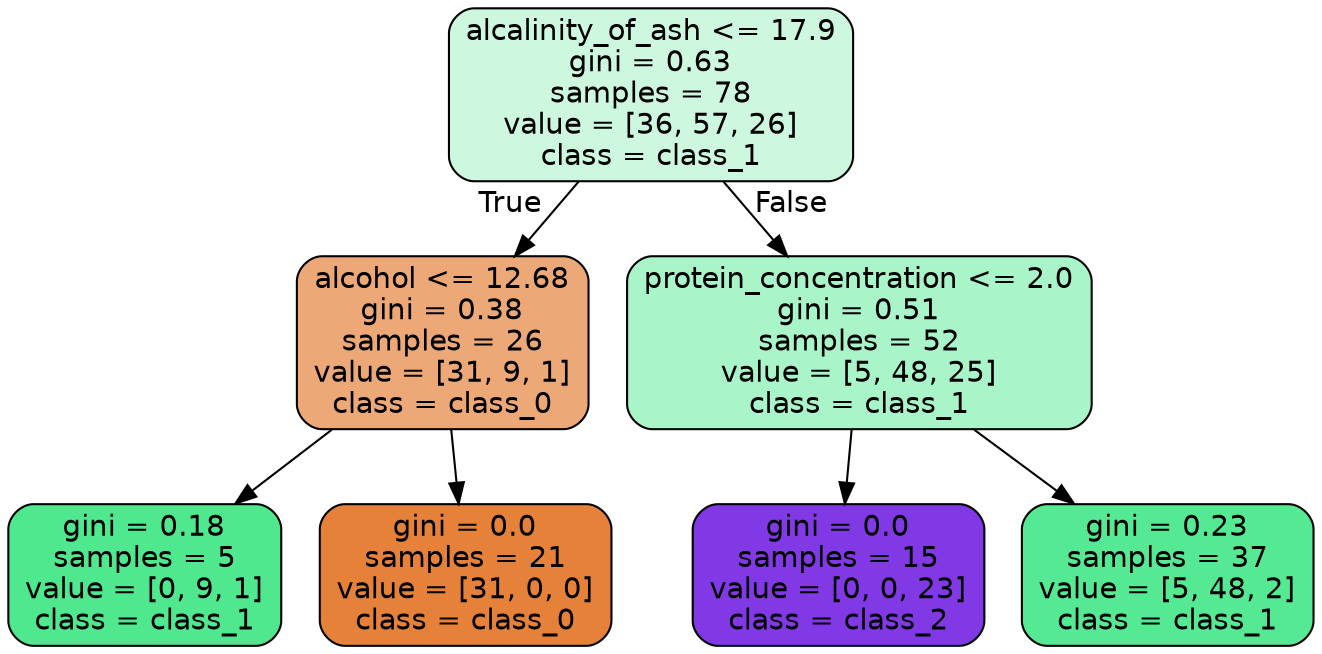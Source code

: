 digraph Tree {
node [shape=box, style="filled, rounded", color="black", fontname=helvetica] ;
edge [fontname=helvetica] ;
0 [label="alcalinity_of_ash <= 17.9\ngini = 0.63\nsamples = 78\nvalue = [36, 57, 26]\nclass = class_1", fillcolor="#cdf8df"] ;
1 [label="alcohol <= 12.68\ngini = 0.38\nsamples = 26\nvalue = [31, 9, 1]\nclass = class_0", fillcolor="#eda877"] ;
0 -> 1 [labeldistance=2.5, labelangle=45, headlabel="True"] ;
2 [label="gini = 0.18\nsamples = 5\nvalue = [0, 9, 1]\nclass = class_1", fillcolor="#4fe88f"] ;
1 -> 2 ;
3 [label="gini = 0.0\nsamples = 21\nvalue = [31, 0, 0]\nclass = class_0", fillcolor="#e58139"] ;
1 -> 3 ;
4 [label="protein_concentration <= 2.0\ngini = 0.51\nsamples = 52\nvalue = [5, 48, 25]\nclass = class_1", fillcolor="#a9f4c8"] ;
0 -> 4 [labeldistance=2.5, labelangle=-45, headlabel="False"] ;
5 [label="gini = 0.0\nsamples = 15\nvalue = [0, 0, 23]\nclass = class_2", fillcolor="#8139e5"] ;
4 -> 5 ;
6 [label="gini = 0.23\nsamples = 37\nvalue = [5, 48, 2]\nclass = class_1", fillcolor="#55e993"] ;
4 -> 6 ;
}